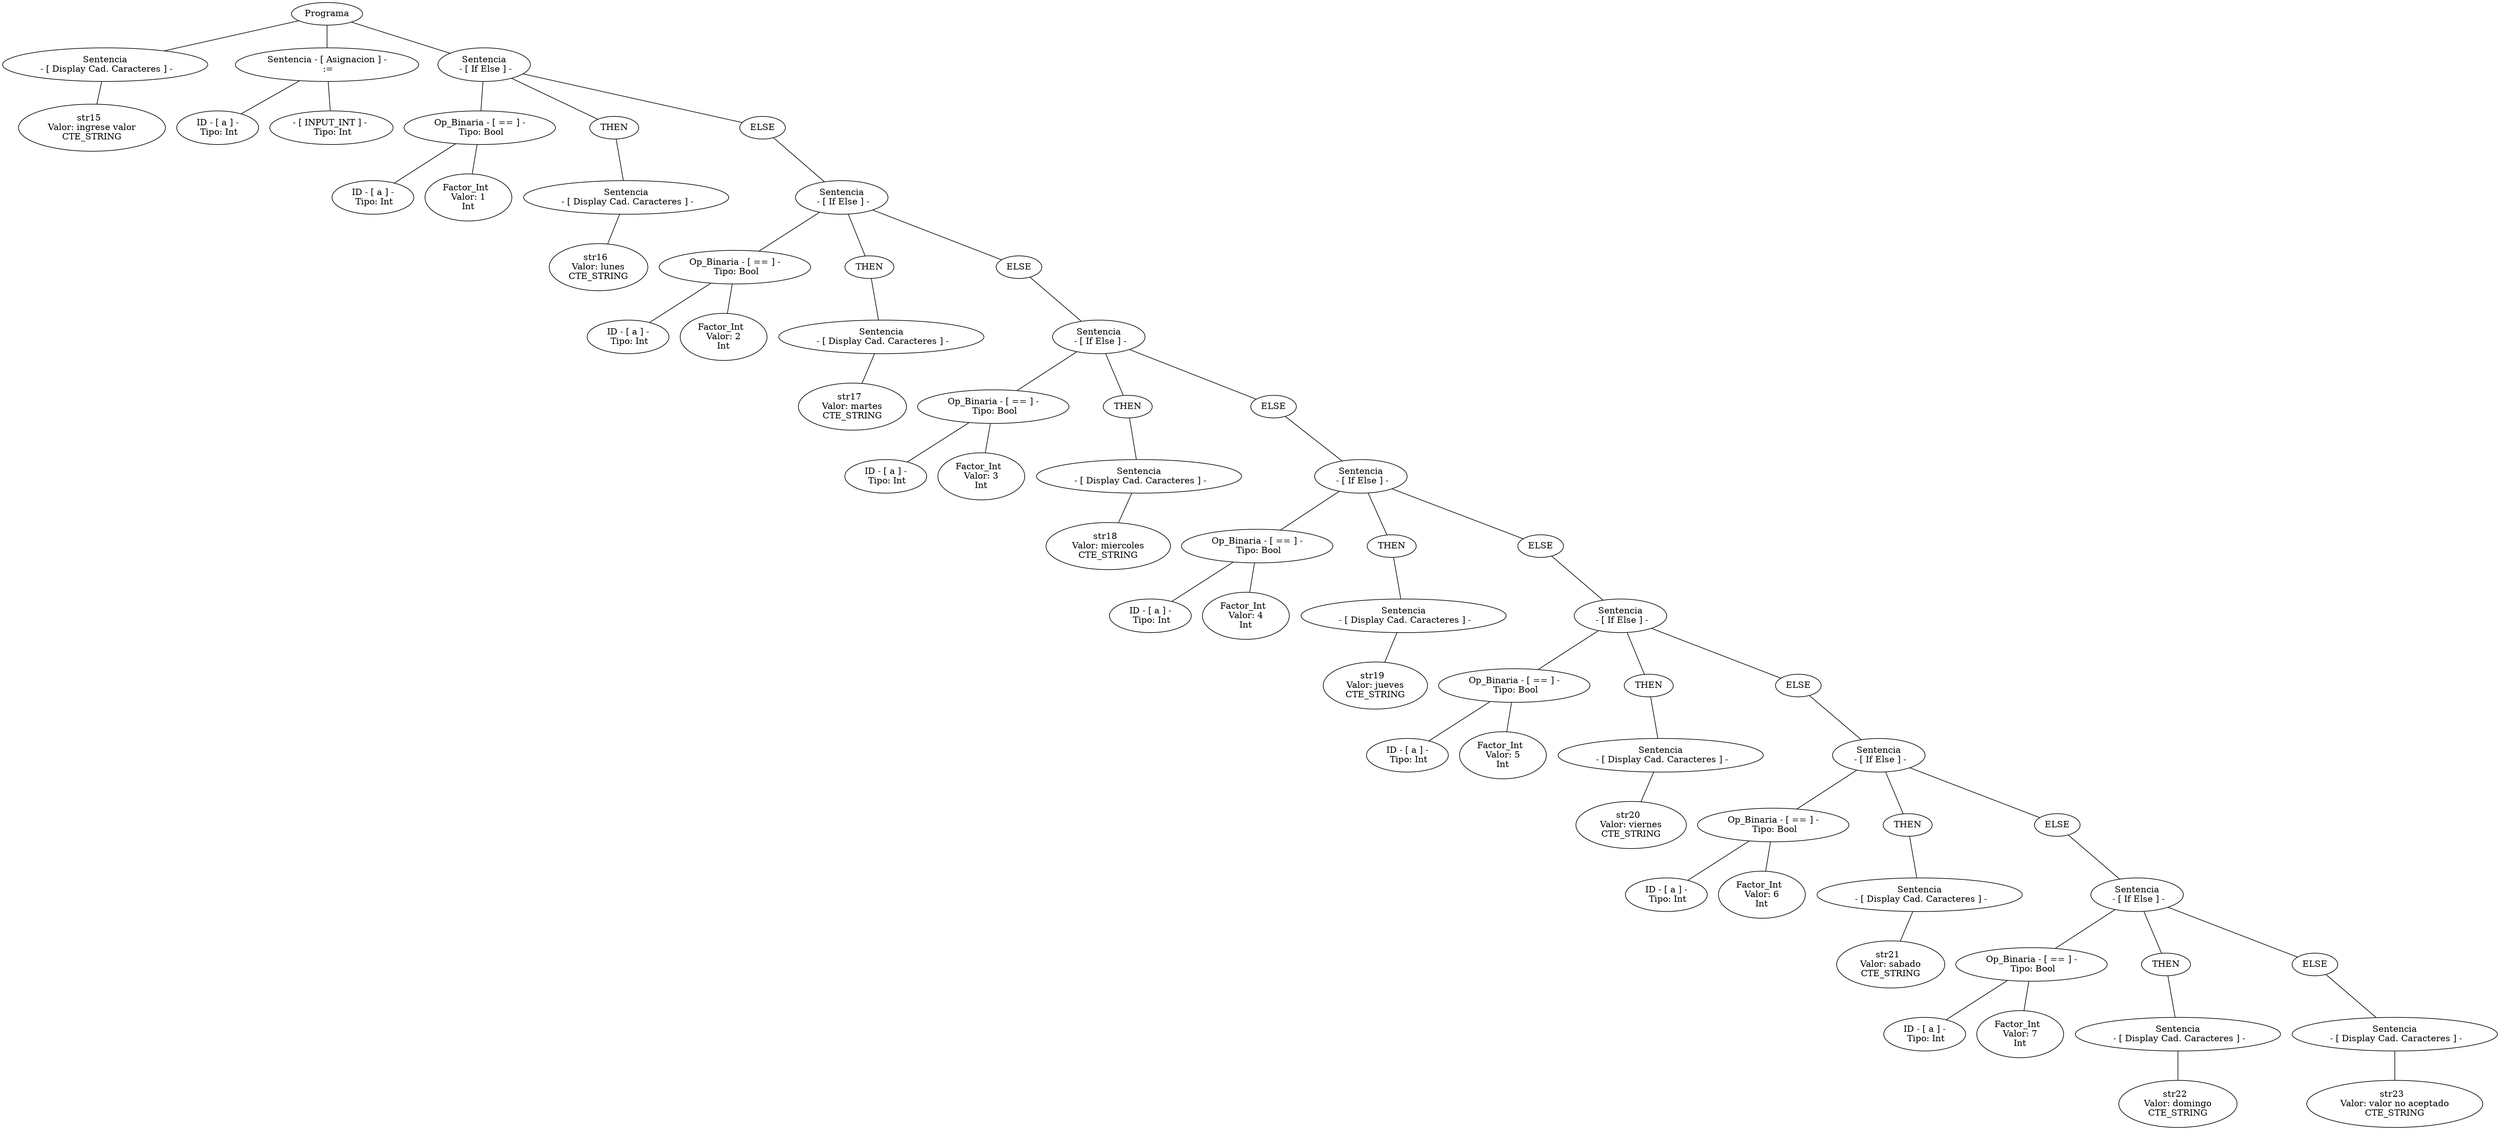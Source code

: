 graph G {nodo_programa[label="Programa"]
nodo_1134517053[label="Sentencia
 - [ Display Cad. Caracteres ] -"]
nodo_programa--nodo_1134517053
nodo_340870931[label="str15  
 Valor: ingrese valor 
CTE_STRING"]
nodo_1134517053--nodo_340870931
nodo_83954662[label="Sentencia - [ Asignacion ] -
 :="]
nodo_programa--nodo_83954662
nodo_1768305536[label=" ID - [ a ] - 
 Tipo: Int"]
nodo_83954662--nodo_1768305536
nodo_1368884364[label="- [ INPUT_INT ] - 
 Tipo: Int"]
nodo_83954662--nodo_1368884364
nodo_1555093762[label="Sentencia
 - [ If Else ] -"]
nodo_programa--nodo_1555093762
nodo_94438417[label=" Op_Binaria - [ == ] - 
 Tipo: Bool"]
nodo_1555093762--nodo_94438417
nodo_2108649164[label=" ID - [ a ] - 
 Tipo: Int"]
nodo_94438417--nodo_2108649164
nodo_596512129[label="Factor_Int  
 Valor: 1 
Int"]
nodo_94438417--nodo_596512129
nodo_15550937621[label="THEN"]
nodo_1555093762--nodo_15550937621
nodo_787604730[label="Sentencia
 - [ Display Cad. Caracteres ] -"]
nodo_15550937621--nodo_787604730
nodo_1146743572[label="str16  
 Valor: lunes 
CTE_STRING"]
nodo_787604730--nodo_1146743572
nodo_15550937622[label="ELSE"]
nodo_1555093762--nodo_15550937622
nodo_815033865[label="Sentencia
 - [ If Else ] -"]
nodo_15550937622--nodo_815033865
nodo_109961541[label=" Op_Binaria - [ == ] - 
 Tipo: Bool"]
nodo_815033865--nodo_109961541
nodo_812265671[label=" ID - [ a ] - 
 Tipo: Int"]
nodo_109961541--nodo_812265671
nodo_193064360[label="Factor_Int  
 Valor: 2 
Int"]
nodo_109961541--nodo_193064360
nodo_8150338651[label="THEN"]
nodo_815033865--nodo_8150338651
nodo_670700378[label="Sentencia
 - [ Display Cad. Caracteres ] -"]
nodo_8150338651--nodo_670700378
nodo_1512981843[label="str17  
 Valor: martes 
CTE_STRING"]
nodo_670700378--nodo_1512981843
nodo_8150338652[label="ELSE"]
nodo_815033865--nodo_8150338652
nodo_752848266[label="Sentencia
 - [ If Else ] -"]
nodo_8150338652--nodo_752848266
nodo_728890494[label=" Op_Binaria - [ == ] - 
 Tipo: Bool"]
nodo_752848266--nodo_728890494
nodo_1190654826[label=" ID - [ a ] - 
 Tipo: Int"]
nodo_728890494--nodo_1190654826
nodo_1109371569[label="Factor_Int  
 Valor: 3 
Int"]
nodo_728890494--nodo_1109371569
nodo_7528482661[label="THEN"]
nodo_752848266--nodo_7528482661
nodo_1558600329[label="Sentencia
 - [ Display Cad. Caracteres ] -"]
nodo_7528482661--nodo_1558600329
nodo_42768293[label="str18  
 Valor: miercoles 
CTE_STRING"]
nodo_1558600329--nodo_42768293
nodo_7528482662[label="ELSE"]
nodo_752848266--nodo_7528482662
nodo_1851691492[label="Sentencia
 - [ If Else ] -"]
nodo_7528482662--nodo_1851691492
nodo_1051754451[label=" Op_Binaria - [ == ] - 
 Tipo: Bool"]
nodo_1851691492--nodo_1051754451
nodo_636718812[label=" ID - [ a ] - 
 Tipo: Int"]
nodo_1051754451--nodo_636718812
nodo_445051633[label="Factor_Int  
 Valor: 4 
Int"]
nodo_1051754451--nodo_445051633
nodo_18516914921[label="THEN"]
nodo_1851691492--nodo_18516914921
nodo_1349277854[label="Sentencia
 - [ Display Cad. Caracteres ] -"]
nodo_18516914921--nodo_1349277854
nodo_1717159510[label="str19  
 Valor: jueves 
CTE_STRING"]
nodo_1349277854--nodo_1717159510
nodo_18516914922[label="ELSE"]
nodo_1851691492--nodo_18516914922
nodo_1401420256[label="Sentencia
 - [ If Else ] -"]
nodo_18516914922--nodo_1401420256
nodo_2040495657[label=" Op_Binaria - [ == ] - 
 Tipo: Bool"]
nodo_1401420256--nodo_2040495657
nodo_1775282465[label=" ID - [ a ] - 
 Tipo: Int"]
nodo_2040495657--nodo_1775282465
nodo_1147985808[label="Factor_Int  
 Valor: 5 
Int"]
nodo_2040495657--nodo_1147985808
nodo_14014202561[label="THEN"]
nodo_1401420256--nodo_14014202561
nodo_1267032364[label="Sentencia
 - [ Display Cad. Caracteres ] -"]
nodo_14014202561--nodo_1267032364
nodo_1834188994[label="str20  
 Valor: viernes 
CTE_STRING"]
nodo_1267032364--nodo_1834188994
nodo_14014202562[label="ELSE"]
nodo_1401420256--nodo_14014202562
nodo_1268447657[label="Sentencia
 - [ If Else ] -"]
nodo_14014202562--nodo_1268447657
nodo_128893786[label=" Op_Binaria - [ == ] - 
 Tipo: Bool"]
nodo_1268447657--nodo_128893786
nodo_661672156[label=" ID - [ a ] - 
 Tipo: Int"]
nodo_128893786--nodo_661672156
nodo_96639997[label="Factor_Int  
 Valor: 6 
Int"]
nodo_128893786--nodo_96639997
nodo_12684476571[label="THEN"]
nodo_1268447657--nodo_12684476571
nodo_1732398722[label="Sentencia
 - [ Display Cad. Caracteres ] -"]
nodo_12684476571--nodo_1732398722
nodo_1174361318[label="str21  
 Valor: sabado 
CTE_STRING"]
nodo_1732398722--nodo_1174361318
nodo_12684476572[label="ELSE"]
nodo_1268447657--nodo_12684476572
nodo_1099983479[label="Sentencia
 - [ If Else ] -"]
nodo_12684476572--nodo_1099983479
nodo_584634336[label=" Op_Binaria - [ == ] - 
 Tipo: Bool"]
nodo_1099983479--nodo_584634336
nodo_1108411398[label=" ID - [ a ] - 
 Tipo: Int"]
nodo_584634336--nodo_1108411398
nodo_1394438858[label="Factor_Int  
 Valor: 7 
Int"]
nodo_584634336--nodo_1394438858
nodo_10999834791[label="THEN"]
nodo_1099983479--nodo_10999834791
nodo_1469821799[label="Sentencia
 - [ Display Cad. Caracteres ] -"]
nodo_10999834791--nodo_1469821799
nodo_589873731[label="str22  
 Valor: domingo 
CTE_STRING"]
nodo_1469821799--nodo_589873731
nodo_10999834792[label="ELSE"]
nodo_1099983479--nodo_10999834792
nodo_501263526[label="Sentencia
 - [ Display Cad. Caracteres ] -"]
nodo_10999834792--nodo_501263526
nodo_200006406[label="str23  
 Valor: valor no aceptado 
CTE_STRING"]
nodo_501263526--nodo_200006406
}
